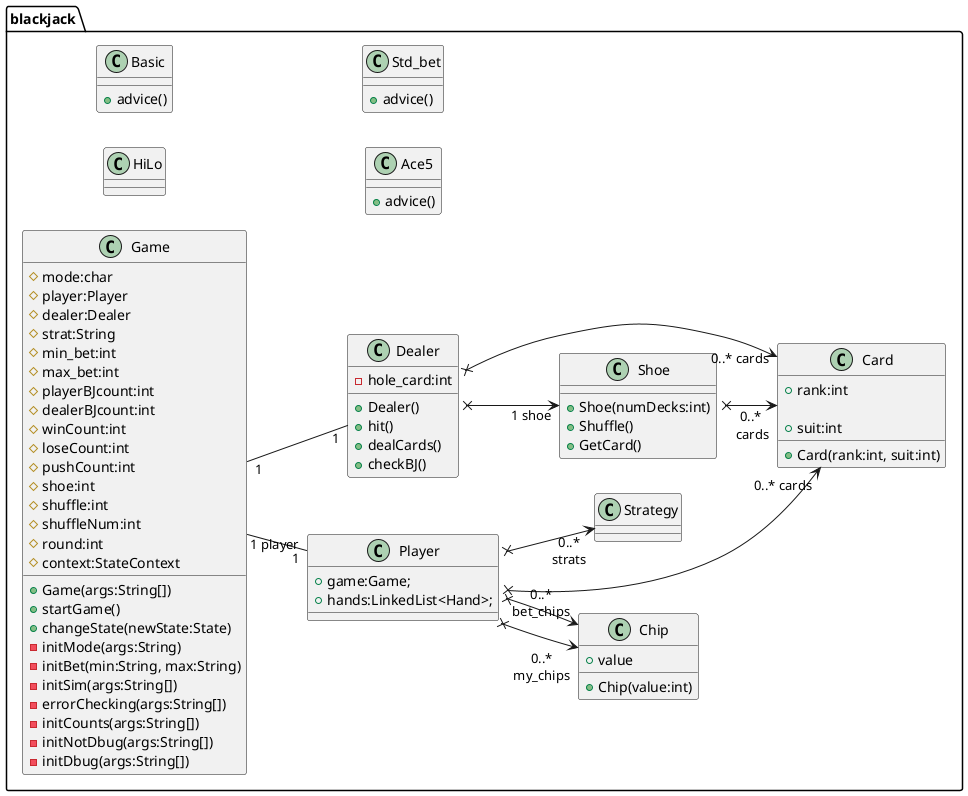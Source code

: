 @startuml

package "blackjack"
{
    class Game
    {
        #mode:char
        #player:Player
        #dealer:Dealer
        #strat:String
        #min_bet:int
        #max_bet:int
        #playerBJcount:int
        #dealerBJcount:int
        #winCount:int
        #loseCount:int
        #pushCount:int
        #shoe:int
        #shuffle:int
        #shuffleNum:int
        #round:int
        #context:StateContext

        +Game(args:String[])
        +startGame()
        +changeState(newState:State)
        -initMode(args:String)
        -initBet(min:String, max:String)
        -initSim(args:String[])
        -errorChecking(args:String[])
        -initCounts(args:String[])
        -initNotDbug(args:String[])
        -initDbug(args:String[])
    }

    class Player
    {
        +game:Game;
        +hands:LinkedList<Hand>;
        '+int hilo_count;
        '+int ace5_count;

        'protected HiLo hilo;
        'protected Basic basic;
        'protected Ace5 ace5;
        'protected StdBet stdbet;
        'protected String strat;

        'public float balance;
        'public String action;
        'public File cmdFile;
        'public float insuranceBet;
        'public float initBalance;

        'private Scanner s;
        'private InputStream input;
        'private String delim;
        'public int handNumber;
        'public boolean splitted;
        'public int handsLeft;
        'public int nHands;
        'public boolean allBlackjack;
        'public int lastBet; 
        'public int roundOutcome;

        'public Player(Game game, int balance, String string)
        'public void stats()
        'public String readPlay(int state)
        'public String simulation(String strat, int state)
        'public void hit(boolean print)
        'public void stand()
        'public boolean splitCheck()
        'public void split()
        'public boolean insuranceCheck()
        'public void insure()
        'public boolean insured()
        'public void surrender()
        'public boolean doubleCheck()
        'public void doubleDown()
        'public String showAllHands()
        'public boolean placeBet(int value)
    }

    class HiLo
    {
        'private int count;
	    'private char suggest;
'
        'public HiLo()
        'public void advice(Game game, boolean print)
        'public void Count(Card card)
        'public float getTrueCount(Shoe shoe)
        'public char bestAction (Hand playerHand, Card dealerCard, float trueCount) 
        'public void resetCount()
        'public int getRunningCount()
        'public String toString()
        'public String simAction(Player player, int state
    }
    
    class Basic
    {
        +advice()
    }
    
    class Ace5
    {
        +advice()
    }
    
    class Std_bet
    {
        +advice()
    }
    
    class Dealer
    {
        -hole_card:int
        
        +Dealer()
        +hit()
        +dealCards()
        +checkBJ()
    }
    
    class Shoe
    {        
        +Shoe(numDecks:int)
        +Shuffle()
        +GetCard()
    }
    
    class Chip
    {
        +value
        
        +Chip(value:int)
    }
    
    class Card
    {
        +rank:int
        'Ace - 0
        'One...Ten - 1...10
        'Jacks - 11
        'Queen - 12
        'King - 13
        
        +suit:int
        'Clubs - 0
        'Spades - 1
        'Diamonds - 2
        'Hearts - 3
        
        +Card(rank:int, suit:int)
    }
    
    left to right direction
    
    Player x--->  "0..* cards" Card
    
    Player x-->  "0..*\nstrats" Strategy
    
    Dealer x---> "0..* cards" Card
    
    Player x--> "0..*\nmy_chips" Chip
    
    Player x--> "0..*\nbet_chips" Chip
    
    Game "1 player" --"1" Player
    
    Game "1" -- "1" Dealer
    
    Dealer x--> "1 shoe" Shoe
    
    Shoe x--> "0..*\n cards" Card
    
}
@enduml